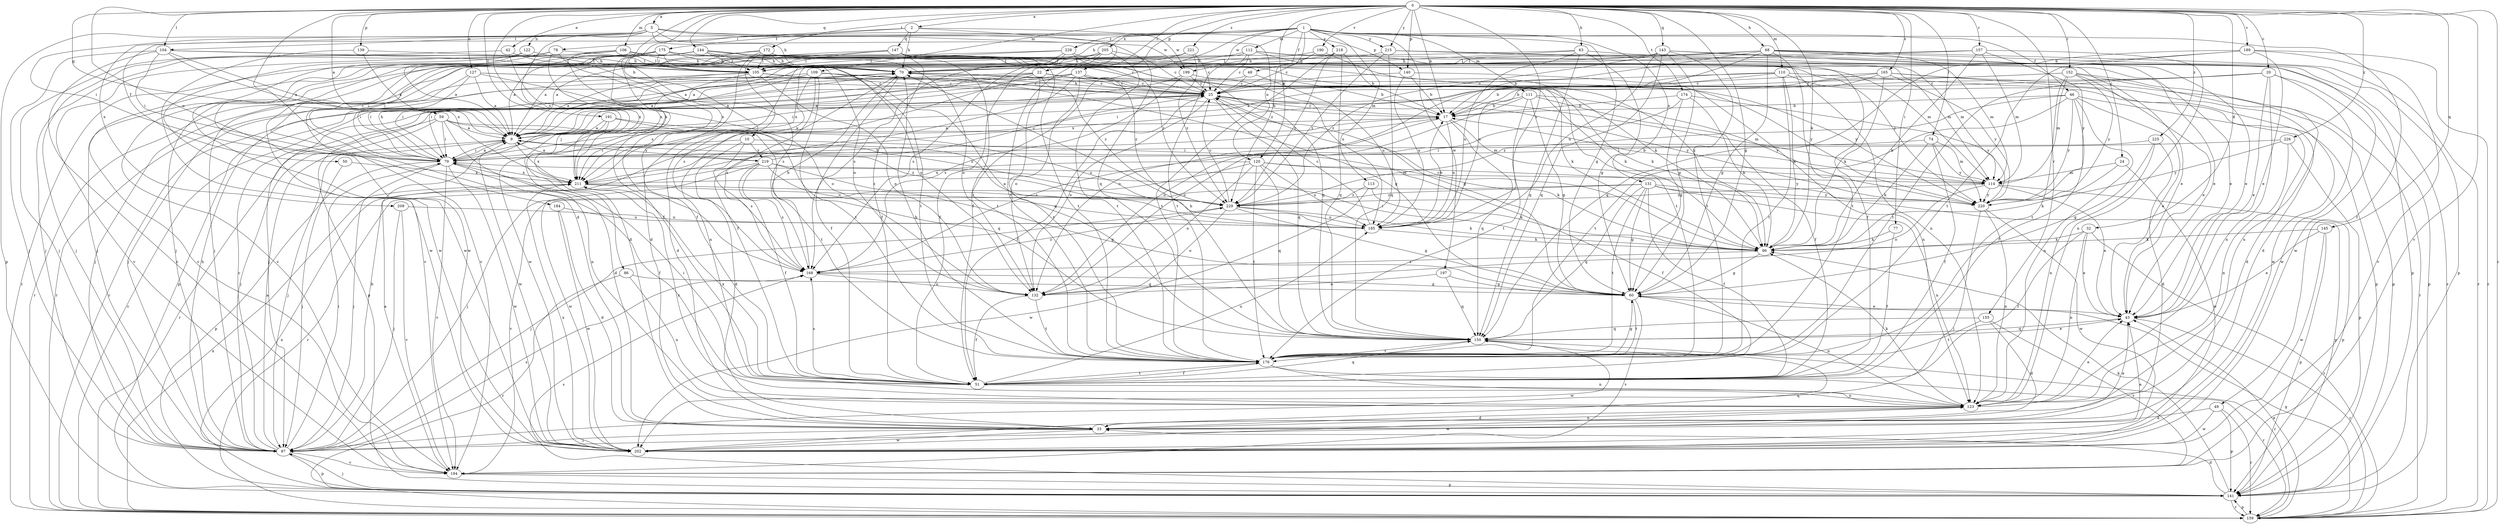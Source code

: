 strict digraph  {
0;
1;
2;
5;
9;
10;
17;
20;
22;
24;
25;
32;
33;
42;
43;
46;
48;
49;
50;
51;
59;
60;
63;
68;
70;
74;
77;
78;
79;
86;
87;
96;
104;
105;
106;
109;
110;
111;
112;
113;
114;
120;
122;
123;
127;
131;
132;
137;
139;
140;
141;
143;
144;
145;
147;
150;
152;
155;
157;
159;
165;
168;
172;
174;
175;
176;
184;
185;
189;
190;
191;
194;
197;
199;
202;
205;
209;
211;
215;
218;
219;
220;
221;
225;
226;
228;
229;
0 -> 2  [label=a];
0 -> 5  [label=a];
0 -> 9  [label=a];
0 -> 10  [label=b];
0 -> 17  [label=b];
0 -> 20  [label=c];
0 -> 22  [label=c];
0 -> 24  [label=c];
0 -> 32  [label=d];
0 -> 33  [label=d];
0 -> 42  [label=e];
0 -> 59  [label=g];
0 -> 60  [label=g];
0 -> 63  [label=h];
0 -> 68  [label=h];
0 -> 74  [label=i];
0 -> 77  [label=i];
0 -> 86  [label=j];
0 -> 96  [label=k];
0 -> 104  [label=l];
0 -> 106  [label=m];
0 -> 109  [label=m];
0 -> 110  [label=m];
0 -> 120  [label=n];
0 -> 127  [label=o];
0 -> 137  [label=p];
0 -> 139  [label=p];
0 -> 140  [label=p];
0 -> 143  [label=q];
0 -> 144  [label=q];
0 -> 145  [label=q];
0 -> 152  [label=r];
0 -> 155  [label=r];
0 -> 157  [label=r];
0 -> 159  [label=r];
0 -> 165  [label=s];
0 -> 168  [label=s];
0 -> 172  [label=t];
0 -> 174  [label=t];
0 -> 184  [label=u];
0 -> 185  [label=u];
0 -> 189  [label=v];
0 -> 190  [label=v];
0 -> 191  [label=v];
0 -> 194  [label=v];
0 -> 215  [label=y];
0 -> 221  [label=z];
0 -> 225  [label=z];
0 -> 226  [label=z];
1 -> 46  [label=f];
1 -> 48  [label=f];
1 -> 49  [label=f];
1 -> 50  [label=f];
1 -> 51  [label=f];
1 -> 60  [label=g];
1 -> 70  [label=h];
1 -> 111  [label=m];
1 -> 112  [label=m];
1 -> 113  [label=m];
1 -> 131  [label=o];
1 -> 197  [label=w];
1 -> 199  [label=w];
1 -> 205  [label=x];
1 -> 209  [label=x];
1 -> 215  [label=y];
1 -> 218  [label=y];
1 -> 228  [label=z];
1 -> 229  [label=z];
2 -> 70  [label=h];
2 -> 78  [label=i];
2 -> 147  [label=q];
2 -> 175  [label=t];
2 -> 176  [label=t];
2 -> 199  [label=w];
5 -> 70  [label=h];
5 -> 79  [label=i];
5 -> 104  [label=l];
5 -> 120  [label=n];
5 -> 122  [label=n];
5 -> 140  [label=p];
5 -> 141  [label=p];
5 -> 150  [label=q];
5 -> 199  [label=w];
5 -> 211  [label=x];
9 -> 79  [label=i];
9 -> 87  [label=j];
9 -> 211  [label=x];
9 -> 219  [label=y];
9 -> 229  [label=z];
10 -> 33  [label=d];
10 -> 79  [label=i];
10 -> 96  [label=k];
10 -> 168  [label=s];
10 -> 219  [label=y];
17 -> 9  [label=a];
17 -> 25  [label=c];
17 -> 114  [label=m];
17 -> 150  [label=q];
17 -> 168  [label=s];
17 -> 185  [label=u];
20 -> 9  [label=a];
20 -> 25  [label=c];
20 -> 43  [label=e];
20 -> 123  [label=n];
20 -> 141  [label=p];
20 -> 176  [label=t];
20 -> 202  [label=w];
22 -> 9  [label=a];
22 -> 25  [label=c];
22 -> 79  [label=i];
22 -> 96  [label=k];
22 -> 123  [label=n];
22 -> 159  [label=r];
22 -> 176  [label=t];
22 -> 229  [label=z];
24 -> 96  [label=k];
24 -> 114  [label=m];
24 -> 202  [label=w];
25 -> 17  [label=b];
25 -> 51  [label=f];
25 -> 70  [label=h];
25 -> 114  [label=m];
25 -> 132  [label=o];
25 -> 141  [label=p];
25 -> 150  [label=q];
25 -> 220  [label=y];
32 -> 43  [label=e];
32 -> 51  [label=f];
32 -> 96  [label=k];
32 -> 123  [label=n];
32 -> 159  [label=r];
33 -> 43  [label=e];
33 -> 87  [label=j];
33 -> 123  [label=n];
33 -> 202  [label=w];
42 -> 87  [label=j];
42 -> 105  [label=l];
42 -> 211  [label=x];
43 -> 150  [label=q];
43 -> 159  [label=r];
46 -> 17  [label=b];
46 -> 33  [label=d];
46 -> 43  [label=e];
46 -> 51  [label=f];
46 -> 123  [label=n];
46 -> 176  [label=t];
46 -> 220  [label=y];
46 -> 229  [label=z];
48 -> 25  [label=c];
48 -> 87  [label=j];
48 -> 185  [label=u];
49 -> 33  [label=d];
49 -> 141  [label=p];
49 -> 159  [label=r];
49 -> 202  [label=w];
50 -> 87  [label=j];
50 -> 211  [label=x];
51 -> 79  [label=i];
51 -> 123  [label=n];
51 -> 150  [label=q];
51 -> 168  [label=s];
51 -> 176  [label=t];
51 -> 185  [label=u];
51 -> 211  [label=x];
59 -> 9  [label=a];
59 -> 79  [label=i];
59 -> 87  [label=j];
59 -> 123  [label=n];
59 -> 159  [label=r];
59 -> 176  [label=t];
59 -> 229  [label=z];
60 -> 43  [label=e];
60 -> 123  [label=n];
60 -> 176  [label=t];
60 -> 194  [label=v];
63 -> 60  [label=g];
63 -> 70  [label=h];
63 -> 87  [label=j];
63 -> 150  [label=q];
63 -> 185  [label=u];
63 -> 202  [label=w];
68 -> 17  [label=b];
68 -> 43  [label=e];
68 -> 60  [label=g];
68 -> 105  [label=l];
68 -> 114  [label=m];
68 -> 141  [label=p];
68 -> 159  [label=r];
68 -> 176  [label=t];
68 -> 185  [label=u];
68 -> 211  [label=x];
70 -> 25  [label=c];
70 -> 33  [label=d];
70 -> 51  [label=f];
70 -> 79  [label=i];
70 -> 159  [label=r];
70 -> 220  [label=y];
74 -> 51  [label=f];
74 -> 79  [label=i];
74 -> 96  [label=k];
74 -> 114  [label=m];
74 -> 220  [label=y];
77 -> 51  [label=f];
77 -> 96  [label=k];
78 -> 87  [label=j];
78 -> 105  [label=l];
78 -> 168  [label=s];
78 -> 202  [label=w];
78 -> 211  [label=x];
79 -> 9  [label=a];
79 -> 51  [label=f];
79 -> 70  [label=h];
79 -> 87  [label=j];
79 -> 141  [label=p];
79 -> 194  [label=v];
79 -> 202  [label=w];
79 -> 211  [label=x];
86 -> 60  [label=g];
86 -> 123  [label=n];
86 -> 159  [label=r];
87 -> 9  [label=a];
87 -> 17  [label=b];
87 -> 25  [label=c];
87 -> 43  [label=e];
87 -> 70  [label=h];
87 -> 79  [label=i];
87 -> 141  [label=p];
87 -> 168  [label=s];
87 -> 194  [label=v];
96 -> 25  [label=c];
96 -> 60  [label=g];
96 -> 79  [label=i];
96 -> 168  [label=s];
104 -> 9  [label=a];
104 -> 70  [label=h];
104 -> 79  [label=i];
104 -> 87  [label=j];
104 -> 132  [label=o];
104 -> 194  [label=v];
104 -> 211  [label=x];
105 -> 9  [label=a];
105 -> 25  [label=c];
105 -> 60  [label=g];
105 -> 132  [label=o];
105 -> 159  [label=r];
105 -> 202  [label=w];
106 -> 51  [label=f];
106 -> 70  [label=h];
106 -> 87  [label=j];
106 -> 96  [label=k];
106 -> 105  [label=l];
106 -> 194  [label=v];
109 -> 9  [label=a];
109 -> 25  [label=c];
109 -> 60  [label=g];
109 -> 87  [label=j];
109 -> 150  [label=q];
109 -> 168  [label=s];
109 -> 176  [label=t];
109 -> 211  [label=x];
110 -> 17  [label=b];
110 -> 25  [label=c];
110 -> 33  [label=d];
110 -> 96  [label=k];
110 -> 132  [label=o];
110 -> 141  [label=p];
110 -> 176  [label=t];
111 -> 17  [label=b];
111 -> 51  [label=f];
111 -> 60  [label=g];
111 -> 132  [label=o];
111 -> 176  [label=t];
111 -> 220  [label=y];
112 -> 25  [label=c];
112 -> 43  [label=e];
112 -> 51  [label=f];
112 -> 70  [label=h];
112 -> 79  [label=i];
112 -> 114  [label=m];
112 -> 176  [label=t];
112 -> 194  [label=v];
113 -> 96  [label=k];
113 -> 202  [label=w];
113 -> 229  [label=z];
114 -> 17  [label=b];
114 -> 43  [label=e];
114 -> 132  [label=o];
114 -> 141  [label=p];
114 -> 220  [label=y];
114 -> 229  [label=z];
120 -> 51  [label=f];
120 -> 87  [label=j];
120 -> 132  [label=o];
120 -> 150  [label=q];
120 -> 176  [label=t];
120 -> 185  [label=u];
120 -> 211  [label=x];
120 -> 220  [label=y];
122 -> 9  [label=a];
122 -> 105  [label=l];
122 -> 202  [label=w];
123 -> 33  [label=d];
123 -> 43  [label=e];
123 -> 96  [label=k];
123 -> 202  [label=w];
123 -> 211  [label=x];
127 -> 9  [label=a];
127 -> 25  [label=c];
127 -> 79  [label=i];
127 -> 87  [label=j];
127 -> 96  [label=k];
127 -> 132  [label=o];
131 -> 51  [label=f];
131 -> 60  [label=g];
131 -> 123  [label=n];
131 -> 141  [label=p];
131 -> 150  [label=q];
131 -> 176  [label=t];
131 -> 194  [label=v];
131 -> 220  [label=y];
131 -> 229  [label=z];
132 -> 51  [label=f];
132 -> 176  [label=t];
137 -> 9  [label=a];
137 -> 25  [label=c];
137 -> 51  [label=f];
137 -> 79  [label=i];
137 -> 96  [label=k];
137 -> 132  [label=o];
137 -> 141  [label=p];
137 -> 220  [label=y];
137 -> 229  [label=z];
139 -> 9  [label=a];
139 -> 70  [label=h];
139 -> 202  [label=w];
140 -> 17  [label=b];
140 -> 25  [label=c];
140 -> 123  [label=n];
140 -> 185  [label=u];
141 -> 33  [label=d];
141 -> 87  [label=j];
141 -> 96  [label=k];
141 -> 159  [label=r];
141 -> 168  [label=s];
141 -> 211  [label=x];
143 -> 43  [label=e];
143 -> 60  [label=g];
143 -> 105  [label=l];
143 -> 150  [label=q];
143 -> 159  [label=r];
143 -> 176  [label=t];
143 -> 185  [label=u];
143 -> 229  [label=z];
144 -> 70  [label=h];
144 -> 87  [label=j];
144 -> 105  [label=l];
144 -> 114  [label=m];
144 -> 132  [label=o];
144 -> 176  [label=t];
144 -> 194  [label=v];
144 -> 211  [label=x];
145 -> 43  [label=e];
145 -> 96  [label=k];
145 -> 141  [label=p];
145 -> 202  [label=w];
147 -> 9  [label=a];
147 -> 51  [label=f];
147 -> 79  [label=i];
147 -> 105  [label=l];
147 -> 176  [label=t];
147 -> 185  [label=u];
150 -> 43  [label=e];
150 -> 70  [label=h];
150 -> 159  [label=r];
150 -> 176  [label=t];
150 -> 202  [label=w];
152 -> 25  [label=c];
152 -> 43  [label=e];
152 -> 79  [label=i];
152 -> 114  [label=m];
152 -> 123  [label=n];
152 -> 159  [label=r];
152 -> 176  [label=t];
152 -> 220  [label=y];
155 -> 33  [label=d];
155 -> 150  [label=q];
155 -> 176  [label=t];
155 -> 194  [label=v];
157 -> 9  [label=a];
157 -> 96  [label=k];
157 -> 105  [label=l];
157 -> 114  [label=m];
157 -> 123  [label=n];
157 -> 220  [label=y];
159 -> 25  [label=c];
159 -> 43  [label=e];
159 -> 60  [label=g];
159 -> 141  [label=p];
159 -> 211  [label=x];
165 -> 17  [label=b];
165 -> 25  [label=c];
165 -> 96  [label=k];
165 -> 141  [label=p];
165 -> 202  [label=w];
165 -> 211  [label=x];
165 -> 220  [label=y];
168 -> 60  [label=g];
168 -> 70  [label=h];
168 -> 132  [label=o];
168 -> 229  [label=z];
172 -> 43  [label=e];
172 -> 51  [label=f];
172 -> 70  [label=h];
172 -> 79  [label=i];
172 -> 105  [label=l];
172 -> 132  [label=o];
172 -> 168  [label=s];
172 -> 202  [label=w];
172 -> 229  [label=z];
174 -> 17  [label=b];
174 -> 60  [label=g];
174 -> 96  [label=k];
174 -> 132  [label=o];
174 -> 220  [label=y];
175 -> 9  [label=a];
175 -> 25  [label=c];
175 -> 33  [label=d];
175 -> 70  [label=h];
175 -> 96  [label=k];
175 -> 105  [label=l];
175 -> 159  [label=r];
175 -> 176  [label=t];
175 -> 194  [label=v];
175 -> 211  [label=x];
175 -> 220  [label=y];
176 -> 51  [label=f];
176 -> 60  [label=g];
176 -> 70  [label=h];
176 -> 123  [label=n];
176 -> 159  [label=r];
184 -> 33  [label=d];
184 -> 185  [label=u];
184 -> 202  [label=w];
185 -> 9  [label=a];
185 -> 17  [label=b];
185 -> 25  [label=c];
185 -> 96  [label=k];
189 -> 43  [label=e];
189 -> 70  [label=h];
189 -> 150  [label=q];
189 -> 159  [label=r];
189 -> 176  [label=t];
189 -> 194  [label=v];
190 -> 25  [label=c];
190 -> 70  [label=h];
190 -> 176  [label=t];
191 -> 9  [label=a];
191 -> 33  [label=d];
191 -> 150  [label=q];
191 -> 185  [label=u];
191 -> 202  [label=w];
194 -> 9  [label=a];
194 -> 141  [label=p];
197 -> 60  [label=g];
197 -> 132  [label=o];
197 -> 150  [label=q];
199 -> 17  [label=b];
199 -> 25  [label=c];
199 -> 79  [label=i];
199 -> 168  [label=s];
202 -> 150  [label=q];
202 -> 211  [label=x];
205 -> 9  [label=a];
205 -> 25  [label=c];
205 -> 51  [label=f];
205 -> 70  [label=h];
205 -> 87  [label=j];
205 -> 168  [label=s];
205 -> 176  [label=t];
209 -> 87  [label=j];
209 -> 185  [label=u];
209 -> 194  [label=v];
211 -> 17  [label=b];
211 -> 60  [label=g];
211 -> 229  [label=z];
215 -> 105  [label=l];
215 -> 114  [label=m];
215 -> 141  [label=p];
215 -> 150  [label=q];
215 -> 229  [label=z];
218 -> 17  [label=b];
218 -> 70  [label=h];
218 -> 150  [label=q];
218 -> 176  [label=t];
218 -> 229  [label=z];
219 -> 9  [label=a];
219 -> 25  [label=c];
219 -> 51  [label=f];
219 -> 114  [label=m];
219 -> 159  [label=r];
219 -> 168  [label=s];
219 -> 185  [label=u];
219 -> 202  [label=w];
219 -> 229  [label=z];
220 -> 87  [label=j];
220 -> 123  [label=n];
220 -> 202  [label=w];
221 -> 9  [label=a];
221 -> 25  [label=c];
221 -> 105  [label=l];
221 -> 229  [label=z];
225 -> 33  [label=d];
225 -> 60  [label=g];
225 -> 79  [label=i];
225 -> 123  [label=n];
226 -> 79  [label=i];
226 -> 123  [label=n];
226 -> 141  [label=p];
226 -> 220  [label=y];
228 -> 33  [label=d];
228 -> 105  [label=l];
228 -> 123  [label=n];
228 -> 150  [label=q];
228 -> 168  [label=s];
228 -> 194  [label=v];
229 -> 25  [label=c];
229 -> 60  [label=g];
229 -> 87  [label=j];
229 -> 96  [label=k];
229 -> 132  [label=o];
229 -> 185  [label=u];
}
